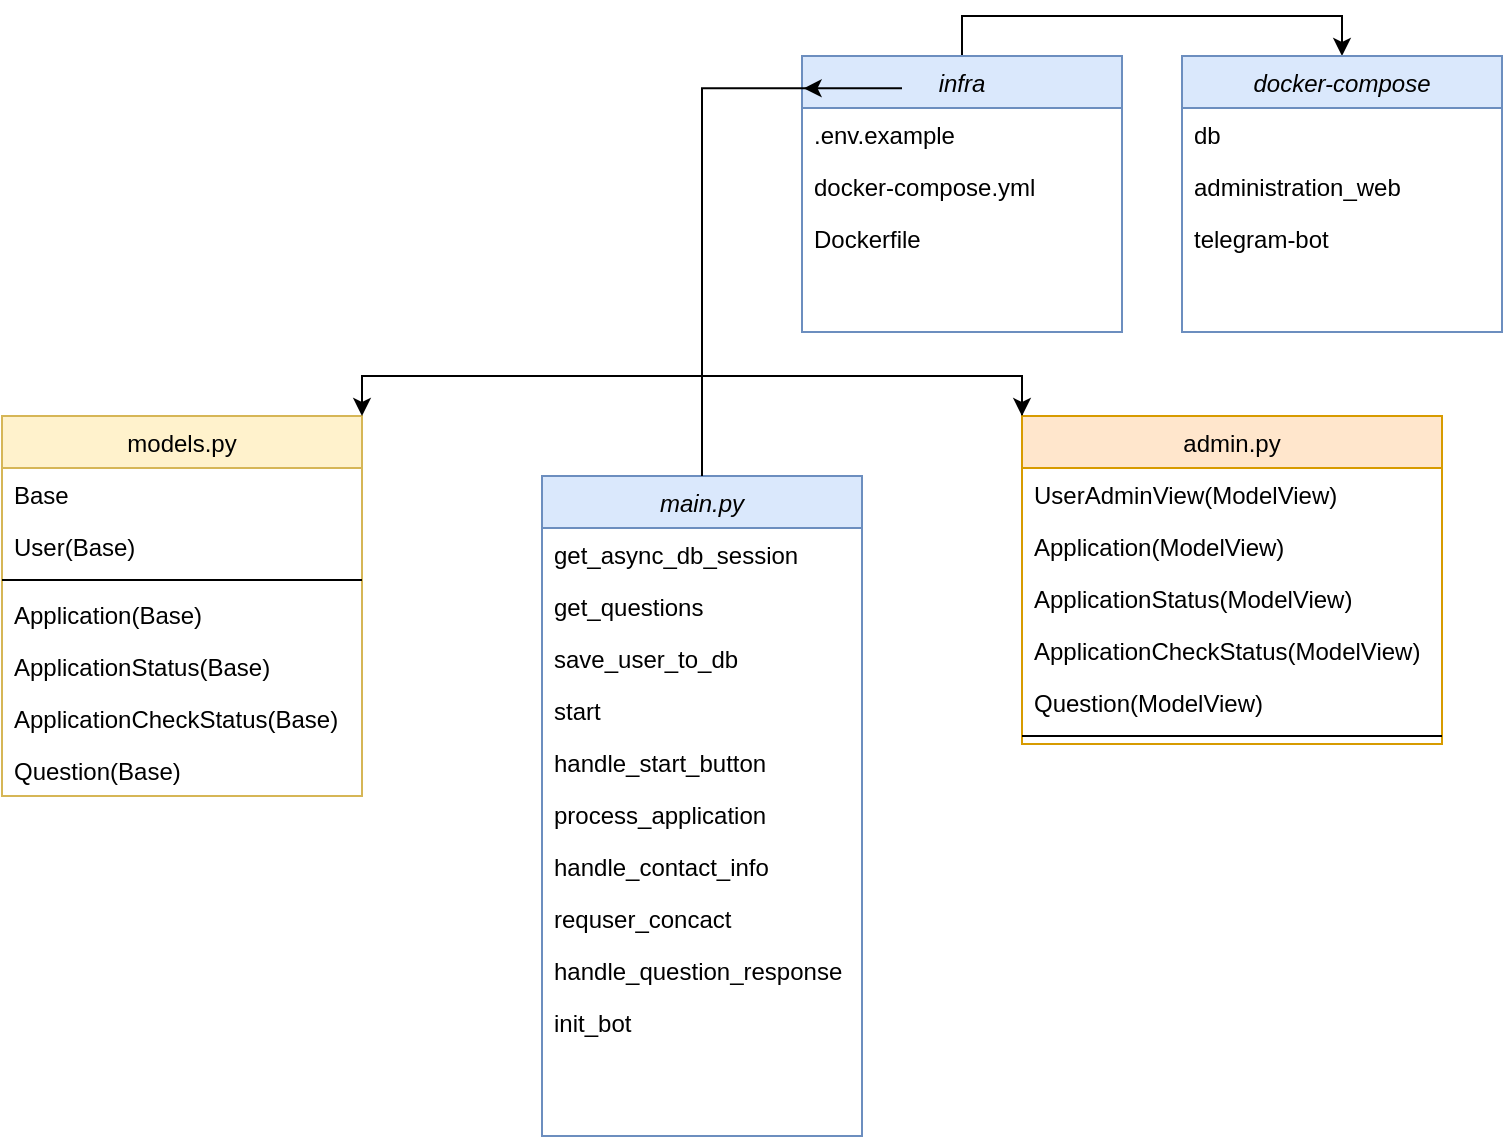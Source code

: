 <mxfile version="24.8.2">
  <diagram id="C5RBs43oDa-KdzZeNtuy" name="Page-1">
    <mxGraphModel dx="1195" dy="1808" grid="1" gridSize="10" guides="1" tooltips="1" connect="1" arrows="1" fold="1" page="1" pageScale="1" pageWidth="827" pageHeight="1169" math="0" shadow="0">
      <root>
        <mxCell id="WIyWlLk6GJQsqaUBKTNV-0" />
        <mxCell id="WIyWlLk6GJQsqaUBKTNV-1" parent="WIyWlLk6GJQsqaUBKTNV-0" />
        <object label="models.py" models.py="" id="zkfFHV4jXpPFQw0GAbJ--17">
          <mxCell style="swimlane;fontStyle=0;align=center;verticalAlign=top;childLayout=stackLayout;horizontal=1;startSize=26;horizontalStack=0;resizeParent=1;resizeLast=0;collapsible=1;marginBottom=0;rounded=0;shadow=0;strokeWidth=1;fillColor=#fff2cc;strokeColor=#d6b656;" parent="WIyWlLk6GJQsqaUBKTNV-1" vertex="1">
            <mxGeometry x="160" y="-100" width="180" height="190" as="geometry">
              <mxRectangle x="550" y="140" width="160" height="26" as="alternateBounds" />
            </mxGeometry>
          </mxCell>
        </object>
        <mxCell id="zkfFHV4jXpPFQw0GAbJ--18" value="Base" style="text;align=left;verticalAlign=top;spacingLeft=4;spacingRight=4;overflow=hidden;rotatable=0;points=[[0,0.5],[1,0.5]];portConstraint=eastwest;" parent="zkfFHV4jXpPFQw0GAbJ--17" vertex="1">
          <mxGeometry y="26" width="180" height="26" as="geometry" />
        </mxCell>
        <mxCell id="zkfFHV4jXpPFQw0GAbJ--19" value="User(Base)" style="text;align=left;verticalAlign=top;spacingLeft=4;spacingRight=4;overflow=hidden;rotatable=0;points=[[0,0.5],[1,0.5]];portConstraint=eastwest;rounded=0;shadow=0;html=0;" parent="zkfFHV4jXpPFQw0GAbJ--17" vertex="1">
          <mxGeometry y="52" width="180" height="26" as="geometry" />
        </mxCell>
        <mxCell id="zkfFHV4jXpPFQw0GAbJ--23" value="" style="line;html=1;strokeWidth=1;align=left;verticalAlign=middle;spacingTop=-1;spacingLeft=3;spacingRight=3;rotatable=0;labelPosition=right;points=[];portConstraint=eastwest;" parent="zkfFHV4jXpPFQw0GAbJ--17" vertex="1">
          <mxGeometry y="78" width="180" height="8" as="geometry" />
        </mxCell>
        <mxCell id="zkfFHV4jXpPFQw0GAbJ--20" value="Application(Base)" style="text;align=left;verticalAlign=top;spacingLeft=4;spacingRight=4;overflow=hidden;rotatable=0;points=[[0,0.5],[1,0.5]];portConstraint=eastwest;rounded=0;shadow=0;html=0;" parent="zkfFHV4jXpPFQw0GAbJ--17" vertex="1">
          <mxGeometry y="86" width="180" height="26" as="geometry" />
        </mxCell>
        <mxCell id="zkfFHV4jXpPFQw0GAbJ--21" value="ApplicationStatus(Base)" style="text;align=left;verticalAlign=top;spacingLeft=4;spacingRight=4;overflow=hidden;rotatable=0;points=[[0,0.5],[1,0.5]];portConstraint=eastwest;rounded=0;shadow=0;html=0;" parent="zkfFHV4jXpPFQw0GAbJ--17" vertex="1">
          <mxGeometry y="112" width="180" height="26" as="geometry" />
        </mxCell>
        <mxCell id="zkfFHV4jXpPFQw0GAbJ--22" value="ApplicationCheckStatus(Base)" style="text;align=left;verticalAlign=top;spacingLeft=4;spacingRight=4;overflow=hidden;rotatable=0;points=[[0,0.5],[1,0.5]];portConstraint=eastwest;rounded=0;shadow=0;html=0;" parent="zkfFHV4jXpPFQw0GAbJ--17" vertex="1">
          <mxGeometry y="138" width="180" height="26" as="geometry" />
        </mxCell>
        <mxCell id="zkfFHV4jXpPFQw0GAbJ--24" value="Question(Base)" style="text;align=left;verticalAlign=top;spacingLeft=4;spacingRight=4;overflow=hidden;rotatable=0;points=[[0,0.5],[1,0.5]];portConstraint=eastwest;" parent="zkfFHV4jXpPFQw0GAbJ--17" vertex="1">
          <mxGeometry y="164" width="180" height="26" as="geometry" />
        </mxCell>
        <mxCell id="z-95PJJAZoojqxEaZamN-5" style="edgeStyle=orthogonalEdgeStyle;rounded=0;orthogonalLoop=1;jettySize=auto;html=1;exitX=0;exitY=0;exitDx=0;exitDy=0;entryX=1;entryY=0;entryDx=0;entryDy=0;" edge="1" parent="WIyWlLk6GJQsqaUBKTNV-1" source="CAvU_40SLHTt-p6IWMHd-3" target="zkfFHV4jXpPFQw0GAbJ--17">
          <mxGeometry relative="1" as="geometry">
            <Array as="points">
              <mxPoint x="670" y="-120" />
              <mxPoint x="340" y="-120" />
            </Array>
          </mxGeometry>
        </mxCell>
        <object label="admin.py" models.py="" id="CAvU_40SLHTt-p6IWMHd-3">
          <mxCell style="swimlane;fontStyle=0;align=center;verticalAlign=top;childLayout=stackLayout;horizontal=1;startSize=26;horizontalStack=0;resizeParent=1;resizeLast=0;collapsible=1;marginBottom=0;rounded=0;shadow=0;strokeWidth=1;fillColor=#ffe6cc;strokeColor=#d79b00;" parent="WIyWlLk6GJQsqaUBKTNV-1" vertex="1">
            <mxGeometry x="670" y="-100" width="210" height="164" as="geometry">
              <mxRectangle x="550" y="140" width="160" height="26" as="alternateBounds" />
            </mxGeometry>
          </mxCell>
        </object>
        <mxCell id="CAvU_40SLHTt-p6IWMHd-4" value="UserAdminView(ModelView)" style="text;align=left;verticalAlign=top;spacingLeft=4;spacingRight=4;overflow=hidden;rotatable=0;points=[[0,0.5],[1,0.5]];portConstraint=eastwest;" parent="CAvU_40SLHTt-p6IWMHd-3" vertex="1">
          <mxGeometry y="26" width="210" height="26" as="geometry" />
        </mxCell>
        <mxCell id="CAvU_40SLHTt-p6IWMHd-9" value="Application(ModelView)" style="text;align=left;verticalAlign=top;spacingLeft=4;spacingRight=4;overflow=hidden;rotatable=0;points=[[0,0.5],[1,0.5]];portConstraint=eastwest;" parent="CAvU_40SLHTt-p6IWMHd-3" vertex="1">
          <mxGeometry y="52" width="210" height="26" as="geometry" />
        </mxCell>
        <mxCell id="CAvU_40SLHTt-p6IWMHd-13" value="ApplicationStatus(ModelView)" style="text;align=left;verticalAlign=top;spacingLeft=4;spacingRight=4;overflow=hidden;rotatable=0;points=[[0,0.5],[1,0.5]];portConstraint=eastwest;rounded=0;shadow=0;html=0;" parent="CAvU_40SLHTt-p6IWMHd-3" vertex="1">
          <mxGeometry y="78" width="210" height="26" as="geometry" />
        </mxCell>
        <mxCell id="CAvU_40SLHTt-p6IWMHd-14" value="ApplicationCheckStatus(ModelView)" style="text;align=left;verticalAlign=top;spacingLeft=4;spacingRight=4;overflow=hidden;rotatable=0;points=[[0,0.5],[1,0.5]];portConstraint=eastwest;rounded=0;shadow=0;html=0;" parent="CAvU_40SLHTt-p6IWMHd-3" vertex="1">
          <mxGeometry y="104" width="210" height="26" as="geometry" />
        </mxCell>
        <mxCell id="CAvU_40SLHTt-p6IWMHd-15" value="Question(ModelView)" style="text;align=left;verticalAlign=top;spacingLeft=4;spacingRight=4;overflow=hidden;rotatable=0;points=[[0,0.5],[1,0.5]];portConstraint=eastwest;" parent="CAvU_40SLHTt-p6IWMHd-3" vertex="1">
          <mxGeometry y="130" width="210" height="26" as="geometry" />
        </mxCell>
        <mxCell id="CAvU_40SLHTt-p6IWMHd-10" value="" style="line;html=1;strokeWidth=1;align=left;verticalAlign=middle;spacingTop=-1;spacingLeft=3;spacingRight=3;rotatable=0;labelPosition=right;points=[];portConstraint=eastwest;" parent="CAvU_40SLHTt-p6IWMHd-3" vertex="1">
          <mxGeometry y="156" width="210" height="8" as="geometry" />
        </mxCell>
        <mxCell id="z-95PJJAZoojqxEaZamN-8" style="edgeStyle=orthogonalEdgeStyle;rounded=0;orthogonalLoop=1;jettySize=auto;html=1;exitX=1;exitY=0;exitDx=0;exitDy=0;entryX=0;entryY=0;entryDx=0;entryDy=0;" edge="1" parent="WIyWlLk6GJQsqaUBKTNV-1" source="CAvU_40SLHTt-p6IWMHd-17" target="CAvU_40SLHTt-p6IWMHd-3">
          <mxGeometry relative="1" as="geometry">
            <Array as="points">
              <mxPoint x="510" y="-70" />
              <mxPoint x="510" y="-120" />
              <mxPoint x="670" y="-120" />
            </Array>
          </mxGeometry>
        </mxCell>
        <mxCell id="CAvU_40SLHTt-p6IWMHd-17" value="main.py" style="swimlane;fontStyle=2;align=center;verticalAlign=top;childLayout=stackLayout;horizontal=1;startSize=26;horizontalStack=0;resizeParent=1;resizeLast=0;collapsible=1;marginBottom=0;rounded=0;shadow=0;strokeWidth=1;fillColor=#dae8fc;strokeColor=#6c8ebf;" parent="WIyWlLk6GJQsqaUBKTNV-1" vertex="1">
          <mxGeometry x="430" y="-70" width="160" height="330" as="geometry">
            <mxRectangle x="230" y="140" width="160" height="26" as="alternateBounds" />
          </mxGeometry>
        </mxCell>
        <mxCell id="CAvU_40SLHTt-p6IWMHd-24" value="get_async_db_session" style="text;align=left;verticalAlign=top;spacingLeft=4;spacingRight=4;overflow=hidden;rotatable=0;points=[[0,0.5],[1,0.5]];portConstraint=eastwest;" parent="CAvU_40SLHTt-p6IWMHd-17" vertex="1">
          <mxGeometry y="26" width="160" height="26" as="geometry" />
        </mxCell>
        <mxCell id="z-95PJJAZoojqxEaZamN-11" value="get_questions" style="text;align=left;verticalAlign=top;spacingLeft=4;spacingRight=4;overflow=hidden;rotatable=0;points=[[0,0.5],[1,0.5]];portConstraint=eastwest;" vertex="1" parent="CAvU_40SLHTt-p6IWMHd-17">
          <mxGeometry y="52" width="160" height="26" as="geometry" />
        </mxCell>
        <mxCell id="z-95PJJAZoojqxEaZamN-12" value="save_user_to_db" style="text;align=left;verticalAlign=top;spacingLeft=4;spacingRight=4;overflow=hidden;rotatable=0;points=[[0,0.5],[1,0.5]];portConstraint=eastwest;" vertex="1" parent="CAvU_40SLHTt-p6IWMHd-17">
          <mxGeometry y="78" width="160" height="26" as="geometry" />
        </mxCell>
        <mxCell id="z-95PJJAZoojqxEaZamN-13" value="start" style="text;align=left;verticalAlign=top;spacingLeft=4;spacingRight=4;overflow=hidden;rotatable=0;points=[[0,0.5],[1,0.5]];portConstraint=eastwest;" vertex="1" parent="CAvU_40SLHTt-p6IWMHd-17">
          <mxGeometry y="104" width="160" height="26" as="geometry" />
        </mxCell>
        <mxCell id="z-95PJJAZoojqxEaZamN-14" value="handle_start_button" style="text;align=left;verticalAlign=top;spacingLeft=4;spacingRight=4;overflow=hidden;rotatable=0;points=[[0,0.5],[1,0.5]];portConstraint=eastwest;" vertex="1" parent="CAvU_40SLHTt-p6IWMHd-17">
          <mxGeometry y="130" width="160" height="26" as="geometry" />
        </mxCell>
        <mxCell id="z-95PJJAZoojqxEaZamN-15" value="process_application" style="text;align=left;verticalAlign=top;spacingLeft=4;spacingRight=4;overflow=hidden;rotatable=0;points=[[0,0.5],[1,0.5]];portConstraint=eastwest;" vertex="1" parent="CAvU_40SLHTt-p6IWMHd-17">
          <mxGeometry y="156" width="160" height="26" as="geometry" />
        </mxCell>
        <mxCell id="z-95PJJAZoojqxEaZamN-16" value="handle_contact_info" style="text;align=left;verticalAlign=top;spacingLeft=4;spacingRight=4;overflow=hidden;rotatable=0;points=[[0,0.5],[1,0.5]];portConstraint=eastwest;" vertex="1" parent="CAvU_40SLHTt-p6IWMHd-17">
          <mxGeometry y="182" width="160" height="26" as="geometry" />
        </mxCell>
        <mxCell id="z-95PJJAZoojqxEaZamN-17" value="requser_concact" style="text;align=left;verticalAlign=top;spacingLeft=4;spacingRight=4;overflow=hidden;rotatable=0;points=[[0,0.5],[1,0.5]];portConstraint=eastwest;" vertex="1" parent="CAvU_40SLHTt-p6IWMHd-17">
          <mxGeometry y="208" width="160" height="26" as="geometry" />
        </mxCell>
        <mxCell id="z-95PJJAZoojqxEaZamN-18" value="handle_question_response" style="text;align=left;verticalAlign=top;spacingLeft=4;spacingRight=4;overflow=hidden;rotatable=0;points=[[0,0.5],[1,0.5]];portConstraint=eastwest;" vertex="1" parent="CAvU_40SLHTt-p6IWMHd-17">
          <mxGeometry y="234" width="160" height="26" as="geometry" />
        </mxCell>
        <mxCell id="z-95PJJAZoojqxEaZamN-19" value="init_bot" style="text;align=left;verticalAlign=top;spacingLeft=4;spacingRight=4;overflow=hidden;rotatable=0;points=[[0,0.5],[1,0.5]];portConstraint=eastwest;" vertex="1" parent="CAvU_40SLHTt-p6IWMHd-17">
          <mxGeometry y="260" width="160" height="26" as="geometry" />
        </mxCell>
        <mxCell id="z-95PJJAZoojqxEaZamN-4" style="edgeStyle=orthogonalEdgeStyle;rounded=0;orthogonalLoop=1;jettySize=auto;html=1;exitX=0.5;exitY=0;exitDx=0;exitDy=0;entryX=0.5;entryY=0;entryDx=0;entryDy=0;" edge="1" parent="WIyWlLk6GJQsqaUBKTNV-1" source="CAvU_40SLHTt-p6IWMHd-25" target="z-95PJJAZoojqxEaZamN-0">
          <mxGeometry relative="1" as="geometry" />
        </mxCell>
        <mxCell id="CAvU_40SLHTt-p6IWMHd-25" value="infra" style="swimlane;fontStyle=2;align=center;verticalAlign=top;childLayout=stackLayout;horizontal=1;startSize=26;horizontalStack=0;resizeParent=1;resizeLast=0;collapsible=1;marginBottom=0;rounded=0;shadow=0;strokeWidth=1;fillColor=#dae8fc;strokeColor=#6c8ebf;" parent="WIyWlLk6GJQsqaUBKTNV-1" vertex="1">
          <mxGeometry x="560" y="-280" width="160" height="138" as="geometry">
            <mxRectangle x="230" y="140" width="160" height="26" as="alternateBounds" />
          </mxGeometry>
        </mxCell>
        <mxCell id="CAvU_40SLHTt-p6IWMHd-26" value=".env.example" style="text;align=left;verticalAlign=top;spacingLeft=4;spacingRight=4;overflow=hidden;rotatable=0;points=[[0,0.5],[1,0.5]];portConstraint=eastwest;" parent="CAvU_40SLHTt-p6IWMHd-25" vertex="1">
          <mxGeometry y="26" width="160" height="26" as="geometry" />
        </mxCell>
        <mxCell id="CAvU_40SLHTt-p6IWMHd-27" value="docker-compose.yml" style="text;align=left;verticalAlign=top;spacingLeft=4;spacingRight=4;overflow=hidden;rotatable=0;points=[[0,0.5],[1,0.5]];portConstraint=eastwest;" parent="CAvU_40SLHTt-p6IWMHd-25" vertex="1">
          <mxGeometry y="52" width="160" height="26" as="geometry" />
        </mxCell>
        <mxCell id="CAvU_40SLHTt-p6IWMHd-28" value="Dockerfile" style="text;align=left;verticalAlign=top;spacingLeft=4;spacingRight=4;overflow=hidden;rotatable=0;points=[[0,0.5],[1,0.5]];portConstraint=eastwest;" parent="CAvU_40SLHTt-p6IWMHd-25" vertex="1">
          <mxGeometry y="78" width="160" height="26" as="geometry" />
        </mxCell>
        <mxCell id="z-95PJJAZoojqxEaZamN-0" value="docker-compose" style="swimlane;fontStyle=2;align=center;verticalAlign=top;childLayout=stackLayout;horizontal=1;startSize=26;horizontalStack=0;resizeParent=1;resizeLast=0;collapsible=1;marginBottom=0;rounded=0;shadow=0;strokeWidth=1;fillColor=#dae8fc;strokeColor=#6c8ebf;" vertex="1" parent="WIyWlLk6GJQsqaUBKTNV-1">
          <mxGeometry x="750" y="-280" width="160" height="138" as="geometry">
            <mxRectangle x="230" y="140" width="160" height="26" as="alternateBounds" />
          </mxGeometry>
        </mxCell>
        <mxCell id="z-95PJJAZoojqxEaZamN-1" value="db" style="text;align=left;verticalAlign=top;spacingLeft=4;spacingRight=4;overflow=hidden;rotatable=0;points=[[0,0.5],[1,0.5]];portConstraint=eastwest;" vertex="1" parent="z-95PJJAZoojqxEaZamN-0">
          <mxGeometry y="26" width="160" height="26" as="geometry" />
        </mxCell>
        <mxCell id="z-95PJJAZoojqxEaZamN-2" value="administration_web" style="text;align=left;verticalAlign=top;spacingLeft=4;spacingRight=4;overflow=hidden;rotatable=0;points=[[0,0.5],[1,0.5]];portConstraint=eastwest;" vertex="1" parent="z-95PJJAZoojqxEaZamN-0">
          <mxGeometry y="52" width="160" height="26" as="geometry" />
        </mxCell>
        <mxCell id="z-95PJJAZoojqxEaZamN-3" value="telegram-bot" style="text;align=left;verticalAlign=top;spacingLeft=4;spacingRight=4;overflow=hidden;rotatable=0;points=[[0,0.5],[1,0.5]];portConstraint=eastwest;" vertex="1" parent="z-95PJJAZoojqxEaZamN-0">
          <mxGeometry y="78" width="160" height="26" as="geometry" />
        </mxCell>
        <mxCell id="z-95PJJAZoojqxEaZamN-20" style="edgeStyle=orthogonalEdgeStyle;rounded=0;orthogonalLoop=1;jettySize=auto;html=1;entryX=0.005;entryY=0.117;entryDx=0;entryDy=0;entryPerimeter=0;" edge="1" parent="WIyWlLk6GJQsqaUBKTNV-1" source="CAvU_40SLHTt-p6IWMHd-17" target="CAvU_40SLHTt-p6IWMHd-25">
          <mxGeometry relative="1" as="geometry" />
        </mxCell>
      </root>
    </mxGraphModel>
  </diagram>
</mxfile>
